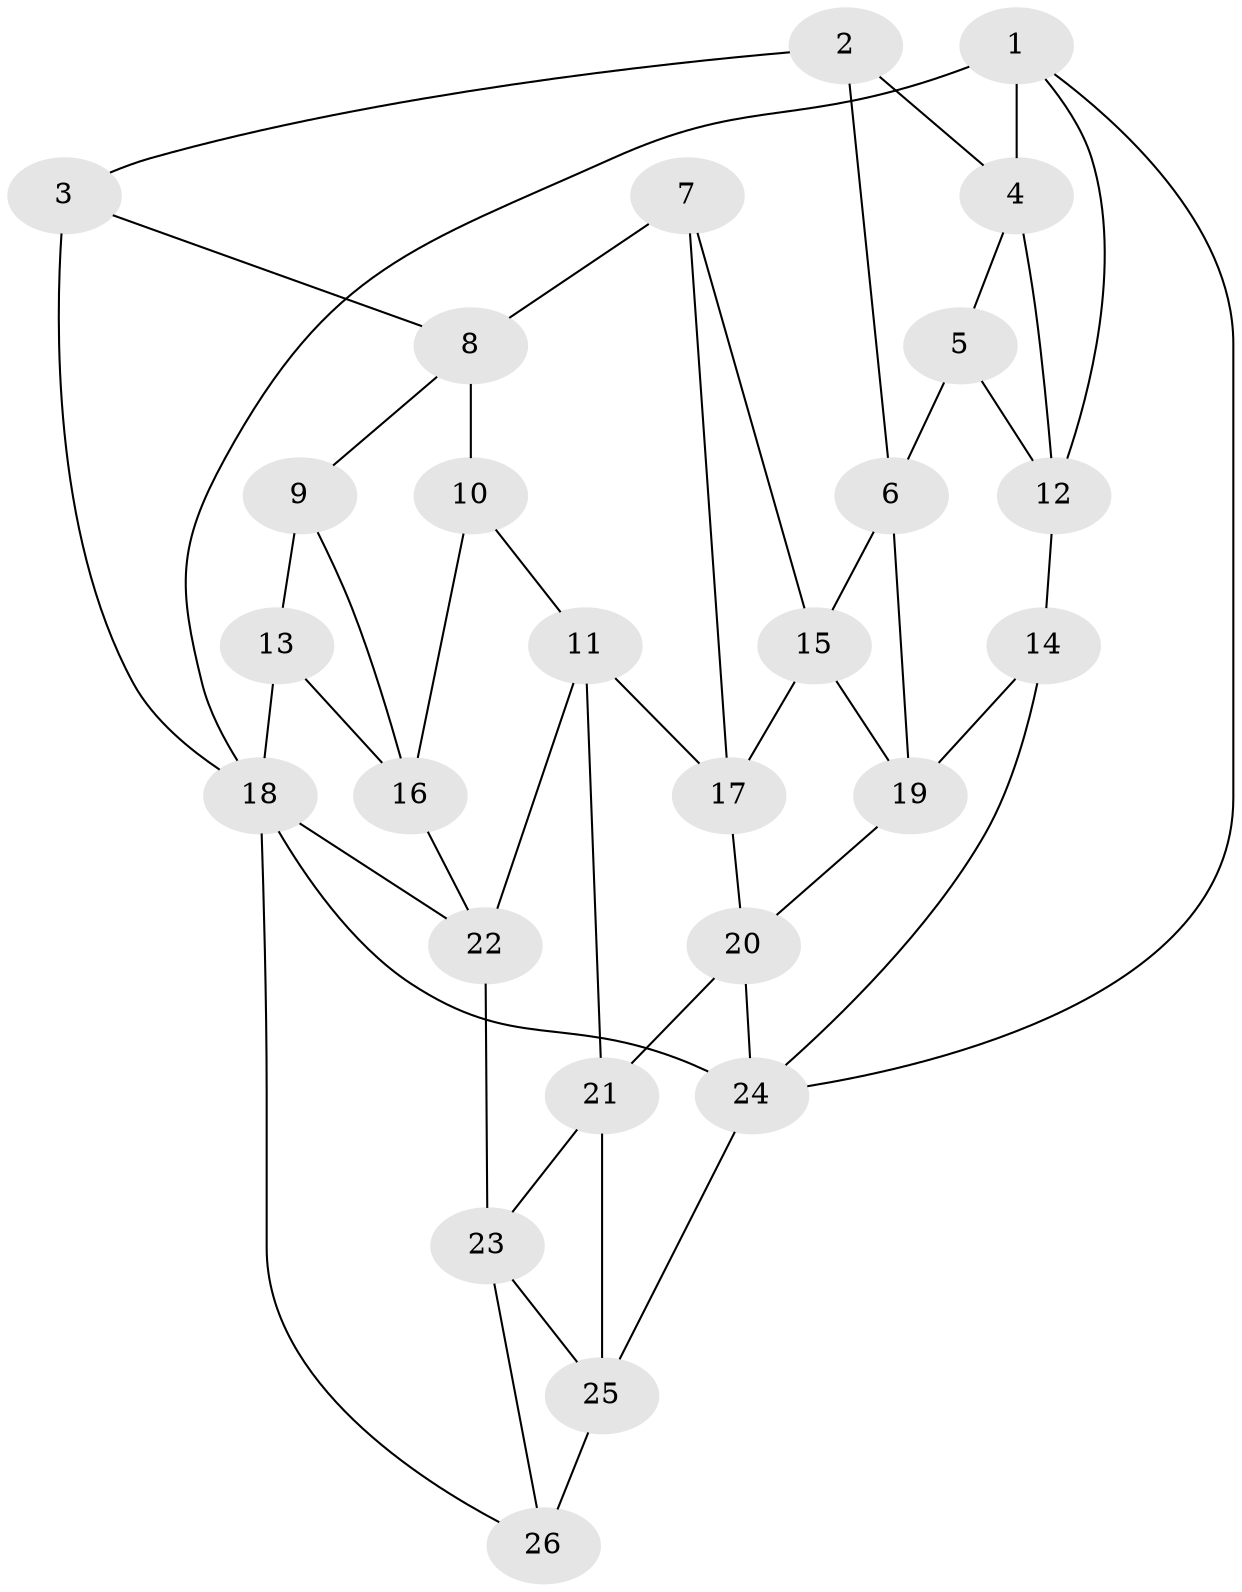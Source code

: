 // original degree distribution, {3: 0.03125, 5: 0.5, 4: 0.25, 6: 0.21875}
// Generated by graph-tools (version 1.1) at 2025/38/03/04/25 23:38:37]
// undirected, 26 vertices, 49 edges
graph export_dot {
  node [color=gray90,style=filled];
  1;
  2;
  3;
  4;
  5;
  6;
  7;
  8;
  9;
  10;
  11;
  12;
  13;
  14;
  15;
  16;
  17;
  18;
  19;
  20;
  21;
  22;
  23;
  24;
  25;
  26;
  1 -- 4 [weight=2.0];
  1 -- 12 [weight=1.0];
  1 -- 18 [weight=1.0];
  1 -- 24 [weight=1.0];
  2 -- 3 [weight=1.0];
  2 -- 4 [weight=1.0];
  2 -- 6 [weight=1.0];
  3 -- 8 [weight=1.0];
  3 -- 18 [weight=1.0];
  4 -- 5 [weight=1.0];
  4 -- 12 [weight=1.0];
  5 -- 6 [weight=1.0];
  5 -- 12 [weight=1.0];
  6 -- 15 [weight=1.0];
  6 -- 19 [weight=1.0];
  7 -- 8 [weight=1.0];
  7 -- 15 [weight=1.0];
  7 -- 17 [weight=1.0];
  8 -- 9 [weight=1.0];
  8 -- 10 [weight=2.0];
  9 -- 13 [weight=2.0];
  9 -- 16 [weight=1.0];
  10 -- 11 [weight=1.0];
  10 -- 16 [weight=1.0];
  11 -- 17 [weight=1.0];
  11 -- 21 [weight=1.0];
  11 -- 22 [weight=1.0];
  12 -- 14 [weight=1.0];
  13 -- 16 [weight=1.0];
  13 -- 18 [weight=1.0];
  14 -- 19 [weight=1.0];
  14 -- 24 [weight=1.0];
  15 -- 17 [weight=1.0];
  15 -- 19 [weight=1.0];
  16 -- 22 [weight=1.0];
  17 -- 20 [weight=1.0];
  18 -- 22 [weight=1.0];
  18 -- 24 [weight=1.0];
  18 -- 26 [weight=1.0];
  19 -- 20 [weight=1.0];
  20 -- 21 [weight=1.0];
  20 -- 24 [weight=1.0];
  21 -- 23 [weight=1.0];
  21 -- 25 [weight=1.0];
  22 -- 23 [weight=1.0];
  23 -- 25 [weight=1.0];
  23 -- 26 [weight=1.0];
  24 -- 25 [weight=1.0];
  25 -- 26 [weight=2.0];
}
